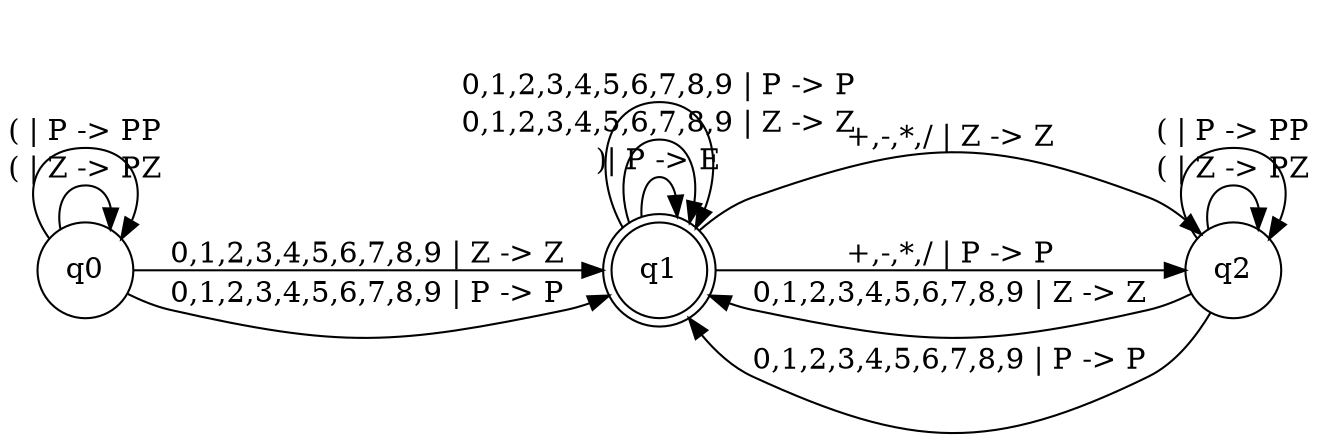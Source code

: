digraph G {
    
    rankdir=LR;
    node [shape = circle];

    q1 [label="q1",shape=doublecircle];
    
    q0->q0 [label="( | Z -> PZ"];
    q0->q0 [label="( | P -> PP"];
    
    q0->q1 [label="0,1,2,3,4,5,6,7,8,9 | Z -> Z"];
    q0->q1 [label="0,1,2,3,4,5,6,7,8,9 | P -> P"];


    q1->q2 [label="+,-,*,/ | Z -> Z"];
    q1->q2 [label="+,-,*,/ | P -> P"];
    
    q2->q1 [label="0,1,2,3,4,5,6,7,8,9 | Z -> Z"];
    q2->q1 [label="0,1,2,3,4,5,6,7,8,9 | P -> P"];

    q1->q1 [label=")| P -> E"];

    q1->q1 [label="0,1,2,3,4,5,6,7,8,9 | Z -> Z"];
    q1->q1 [label="0,1,2,3,4,5,6,7,8,9 | P -> P"];

    q2->q2 [label="( | Z -> PZ"];
    q2->q2 [label="( | P -> PP"];

}